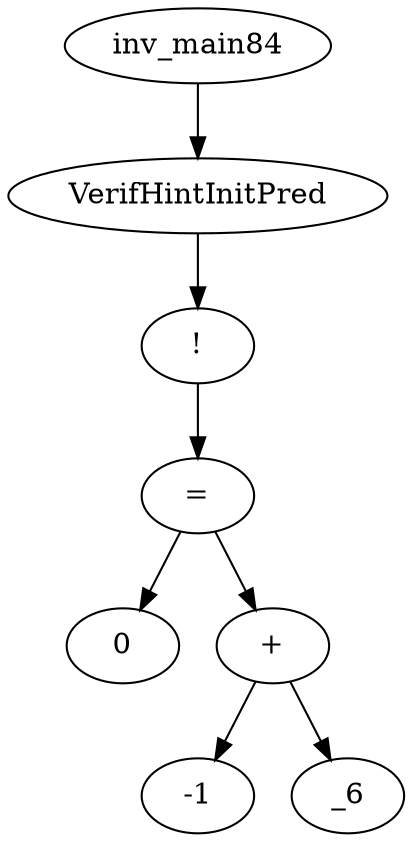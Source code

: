 digraph dag {
0 [label="inv_main84"];
1 [label="VerifHintInitPred"];
2 [label="!"];
3 [label="="];
4 [label="0"];
5 [label="+"];
6 [label="-1"];
7 [label="_6"];
0->1
1->2
2->3
3->5
3 -> 4
5->7
5 -> 6
}
